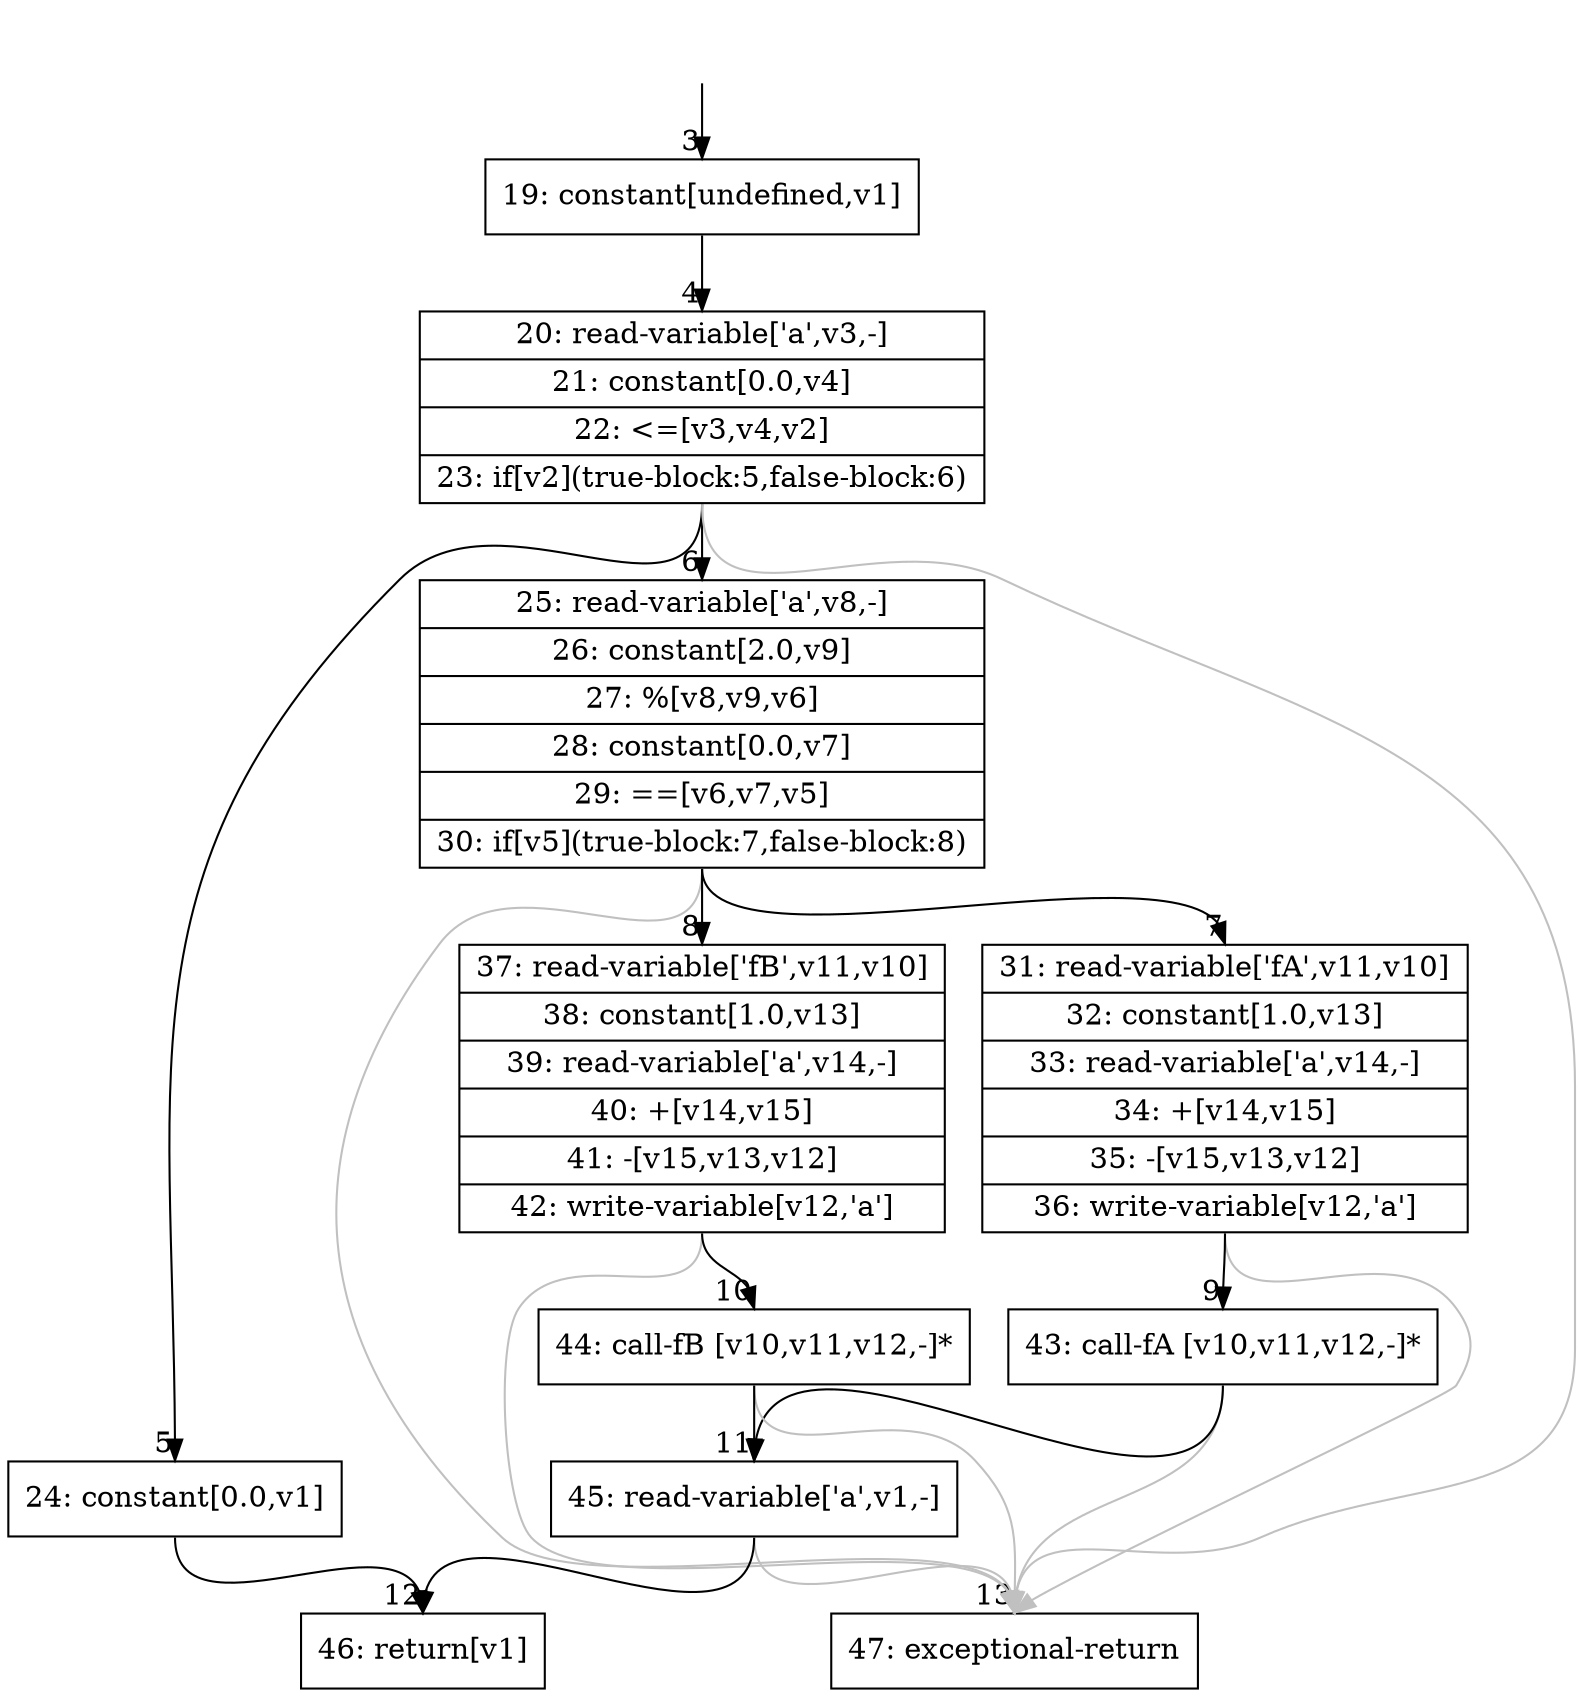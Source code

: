 digraph {
rankdir="TD"
BB_entry1[shape=none,label=""];
BB_entry1 -> BB3 [tailport=s, headport=n, headlabel="    3"]
BB3 [shape=record label="{19: constant[undefined,v1]}" ] 
BB3 -> BB4 [tailport=s, headport=n, headlabel="      4"]
BB4 [shape=record label="{20: read-variable['a',v3,-]|21: constant[0.0,v4]|22: \<=[v3,v4,v2]|23: if[v2](true-block:5,false-block:6)}" ] 
BB4 -> BB5 [tailport=s, headport=n, headlabel="      5"]
BB4 -> BB6 [tailport=s, headport=n, headlabel="      6"]
BB4 -> BB13 [tailport=s, headport=n, color=gray, headlabel="      13"]
BB5 [shape=record label="{24: constant[0.0,v1]}" ] 
BB5 -> BB12 [tailport=s, headport=n, headlabel="      12"]
BB6 [shape=record label="{25: read-variable['a',v8,-]|26: constant[2.0,v9]|27: %[v8,v9,v6]|28: constant[0.0,v7]|29: ==[v6,v7,v5]|30: if[v5](true-block:7,false-block:8)}" ] 
BB6 -> BB7 [tailport=s, headport=n, headlabel="      7"]
BB6 -> BB8 [tailport=s, headport=n, headlabel="      8"]
BB6 -> BB13 [tailport=s, headport=n, color=gray]
BB7 [shape=record label="{31: read-variable['fA',v11,v10]|32: constant[1.0,v13]|33: read-variable['a',v14,-]|34: +[v14,v15]|35: -[v15,v13,v12]|36: write-variable[v12,'a']}" ] 
BB7 -> BB9 [tailport=s, headport=n, headlabel="      9"]
BB7 -> BB13 [tailport=s, headport=n, color=gray]
BB8 [shape=record label="{37: read-variable['fB',v11,v10]|38: constant[1.0,v13]|39: read-variable['a',v14,-]|40: +[v14,v15]|41: -[v15,v13,v12]|42: write-variable[v12,'a']}" ] 
BB8 -> BB10 [tailport=s, headport=n, headlabel="      10"]
BB8 -> BB13 [tailport=s, headport=n, color=gray]
BB9 [shape=record label="{43: call-fA [v10,v11,v12,-]*}" ] 
BB9 -> BB11 [tailport=s, headport=n, headlabel="      11"]
BB9 -> BB13 [tailport=s, headport=n, color=gray]
BB10 [shape=record label="{44: call-fB [v10,v11,v12,-]*}" ] 
BB10 -> BB11 [tailport=s, headport=n]
BB10 -> BB13 [tailport=s, headport=n, color=gray]
BB11 [shape=record label="{45: read-variable['a',v1,-]}" ] 
BB11 -> BB12 [tailport=s, headport=n]
BB11 -> BB13 [tailport=s, headport=n, color=gray]
BB12 [shape=record label="{46: return[v1]}" ] 
BB13 [shape=record label="{47: exceptional-return}" ] 
}
